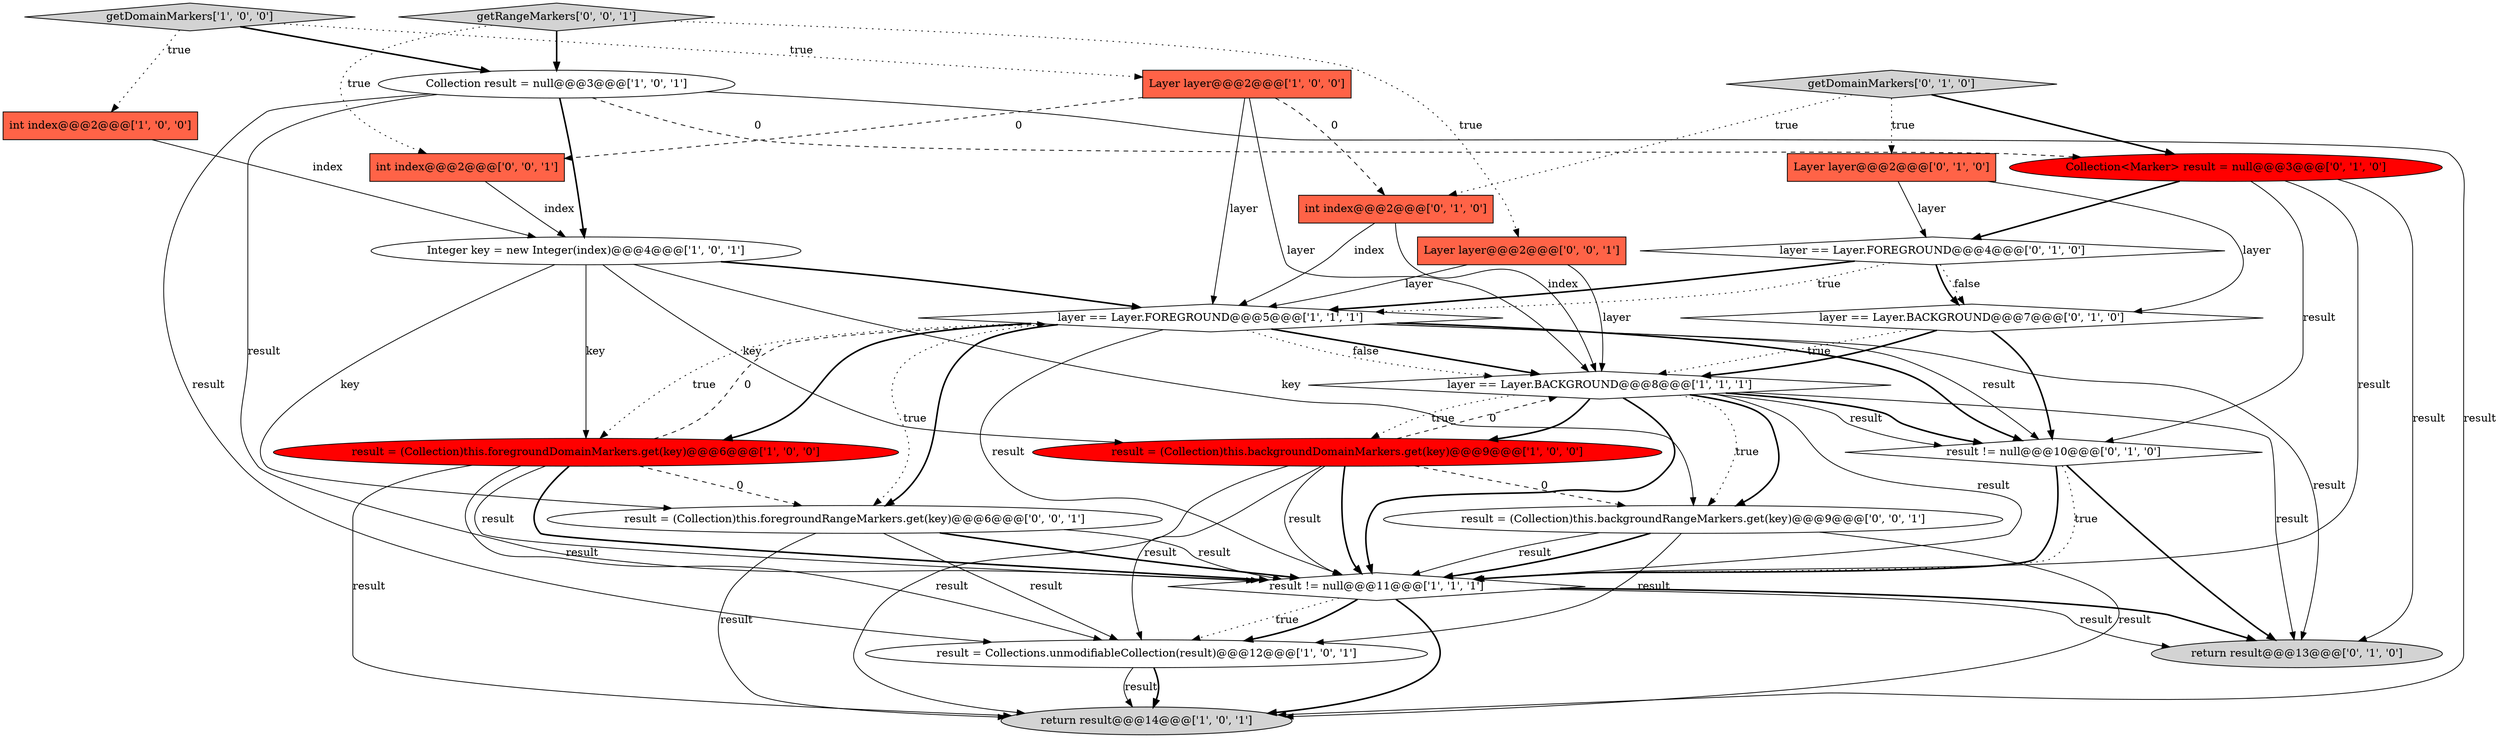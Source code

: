digraph {
22 [style = filled, label = "getRangeMarkers['0', '0', '1']", fillcolor = lightgray, shape = diamond image = "AAA0AAABBB3BBB"];
4 [style = filled, label = "layer == Layer.FOREGROUND@@@5@@@['1', '1', '1']", fillcolor = white, shape = diamond image = "AAA0AAABBB1BBB"];
8 [style = filled, label = "layer == Layer.BACKGROUND@@@8@@@['1', '1', '1']", fillcolor = white, shape = diamond image = "AAA0AAABBB1BBB"];
1 [style = filled, label = "result != null@@@11@@@['1', '1', '1']", fillcolor = white, shape = diamond image = "AAA0AAABBB1BBB"];
24 [style = filled, label = "int index@@@2@@@['0', '0', '1']", fillcolor = tomato, shape = box image = "AAA0AAABBB3BBB"];
17 [style = filled, label = "layer == Layer.FOREGROUND@@@4@@@['0', '1', '0']", fillcolor = white, shape = diamond image = "AAA0AAABBB2BBB"];
18 [style = filled, label = "getDomainMarkers['0', '1', '0']", fillcolor = lightgray, shape = diamond image = "AAA0AAABBB2BBB"];
11 [style = filled, label = "result = (Collection)this.backgroundDomainMarkers.get(key)@@@9@@@['1', '0', '0']", fillcolor = red, shape = ellipse image = "AAA1AAABBB1BBB"];
14 [style = filled, label = "int index@@@2@@@['0', '1', '0']", fillcolor = tomato, shape = box image = "AAA1AAABBB2BBB"];
5 [style = filled, label = "return result@@@14@@@['1', '0', '1']", fillcolor = lightgray, shape = ellipse image = "AAA0AAABBB1BBB"];
20 [style = filled, label = "result = (Collection)this.backgroundRangeMarkers.get(key)@@@9@@@['0', '0', '1']", fillcolor = white, shape = ellipse image = "AAA0AAABBB3BBB"];
16 [style = filled, label = "return result@@@13@@@['0', '1', '0']", fillcolor = lightgray, shape = ellipse image = "AAA0AAABBB2BBB"];
0 [style = filled, label = "result = Collections.unmodifiableCollection(result)@@@12@@@['1', '0', '1']", fillcolor = white, shape = ellipse image = "AAA0AAABBB1BBB"];
9 [style = filled, label = "result = (Collection)this.foregroundDomainMarkers.get(key)@@@6@@@['1', '0', '0']", fillcolor = red, shape = ellipse image = "AAA1AAABBB1BBB"];
12 [style = filled, label = "Layer layer@@@2@@@['0', '1', '0']", fillcolor = tomato, shape = box image = "AAA0AAABBB2BBB"];
2 [style = filled, label = "int index@@@2@@@['1', '0', '0']", fillcolor = tomato, shape = box image = "AAA0AAABBB1BBB"];
6 [style = filled, label = "Collection result = null@@@3@@@['1', '0', '1']", fillcolor = white, shape = ellipse image = "AAA0AAABBB1BBB"];
13 [style = filled, label = "layer == Layer.BACKGROUND@@@7@@@['0', '1', '0']", fillcolor = white, shape = diamond image = "AAA0AAABBB2BBB"];
10 [style = filled, label = "Integer key = new Integer(index)@@@4@@@['1', '0', '1']", fillcolor = white, shape = ellipse image = "AAA0AAABBB1BBB"];
23 [style = filled, label = "result = (Collection)this.foregroundRangeMarkers.get(key)@@@6@@@['0', '0', '1']", fillcolor = white, shape = ellipse image = "AAA0AAABBB3BBB"];
21 [style = filled, label = "Layer layer@@@2@@@['0', '0', '1']", fillcolor = tomato, shape = box image = "AAA0AAABBB3BBB"];
3 [style = filled, label = "getDomainMarkers['1', '0', '0']", fillcolor = lightgray, shape = diamond image = "AAA0AAABBB1BBB"];
7 [style = filled, label = "Layer layer@@@2@@@['1', '0', '0']", fillcolor = tomato, shape = box image = "AAA1AAABBB1BBB"];
15 [style = filled, label = "Collection<Marker> result = null@@@3@@@['0', '1', '0']", fillcolor = red, shape = ellipse image = "AAA1AAABBB2BBB"];
19 [style = filled, label = "result != null@@@10@@@['0', '1', '0']", fillcolor = white, shape = diamond image = "AAA0AAABBB2BBB"];
1->5 [style = bold, label=""];
11->20 [style = dashed, label="0"];
11->1 [style = solid, label="result"];
15->1 [style = solid, label="result"];
6->1 [style = solid, label="result"];
23->0 [style = solid, label="result"];
11->5 [style = solid, label="result"];
4->16 [style = solid, label="result"];
11->0 [style = solid, label="result"];
15->19 [style = solid, label="result"];
8->1 [style = bold, label=""];
19->1 [style = bold, label=""];
15->17 [style = bold, label=""];
8->20 [style = bold, label=""];
8->1 [style = solid, label="result"];
6->15 [style = dashed, label="0"];
17->13 [style = dotted, label="false"];
20->1 [style = solid, label="result"];
4->8 [style = bold, label=""];
8->20 [style = dotted, label="true"];
9->1 [style = solid, label="result"];
1->0 [style = dotted, label="true"];
8->11 [style = bold, label=""];
9->5 [style = solid, label="result"];
10->9 [style = solid, label="key"];
3->7 [style = dotted, label="true"];
11->8 [style = dashed, label="0"];
14->4 [style = solid, label="index"];
4->23 [style = dotted, label="true"];
4->19 [style = bold, label=""];
18->15 [style = bold, label=""];
8->16 [style = solid, label="result"];
1->0 [style = bold, label=""];
22->24 [style = dotted, label="true"];
7->8 [style = solid, label="layer"];
9->23 [style = dashed, label="0"];
1->16 [style = bold, label=""];
12->13 [style = solid, label="layer"];
0->5 [style = solid, label="result"];
20->5 [style = solid, label="result"];
9->1 [style = bold, label=""];
4->23 [style = bold, label=""];
22->6 [style = bold, label=""];
22->21 [style = dotted, label="true"];
4->9 [style = bold, label=""];
19->1 [style = dotted, label="true"];
10->11 [style = solid, label="key"];
9->4 [style = dashed, label="0"];
17->4 [style = dotted, label="true"];
14->8 [style = solid, label="index"];
3->6 [style = bold, label=""];
20->1 [style = bold, label=""];
1->16 [style = solid, label="result"];
19->16 [style = bold, label=""];
12->17 [style = solid, label="layer"];
21->4 [style = solid, label="layer"];
4->1 [style = solid, label="result"];
13->19 [style = bold, label=""];
10->20 [style = solid, label="key"];
20->0 [style = solid, label="result"];
13->8 [style = dotted, label="true"];
6->10 [style = bold, label=""];
8->19 [style = solid, label="result"];
8->11 [style = dotted, label="true"];
17->13 [style = bold, label=""];
24->10 [style = solid, label="index"];
17->4 [style = bold, label=""];
0->5 [style = bold, label=""];
23->1 [style = solid, label="result"];
2->10 [style = solid, label="index"];
11->1 [style = bold, label=""];
7->4 [style = solid, label="layer"];
8->19 [style = bold, label=""];
7->14 [style = dashed, label="0"];
21->8 [style = solid, label="layer"];
6->0 [style = solid, label="result"];
6->5 [style = solid, label="result"];
4->19 [style = solid, label="result"];
4->8 [style = dotted, label="false"];
18->14 [style = dotted, label="true"];
10->23 [style = solid, label="key"];
18->12 [style = dotted, label="true"];
7->24 [style = dashed, label="0"];
10->4 [style = bold, label=""];
23->1 [style = bold, label=""];
9->0 [style = solid, label="result"];
23->5 [style = solid, label="result"];
13->8 [style = bold, label=""];
4->9 [style = dotted, label="true"];
15->16 [style = solid, label="result"];
3->2 [style = dotted, label="true"];
}
